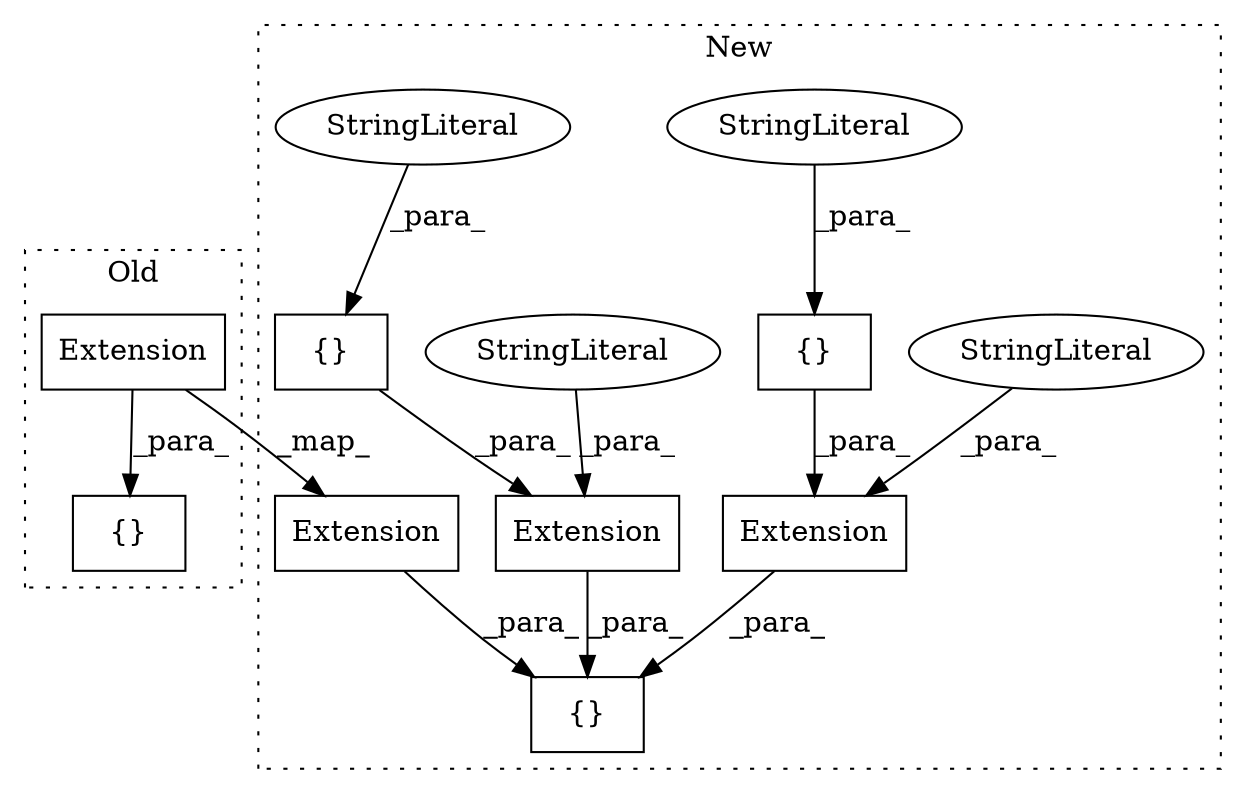 digraph G {
subgraph cluster0 {
1 [label="Extension" a="32" s="941,1105" l="10,1" shape="box"];
3 [label="{}" a="4" s="940,1106" l="1,1" shape="box"];
label = "Old";
style="dotted";
}
subgraph cluster1 {
2 [label="Extension" a="32" s="1405,1569" l="10,1" shape="box"];
4 [label="{}" a="4" s="1404,1806" l="1,1" shape="box"];
5 [label="Extension" a="32" s="1722,1805" l="10,1" shape="box"];
6 [label="{}" a="4" s="1772,1804" l="1,1" shape="box"];
7 [label="StringLiteral" a="45" s="1732" l="27" shape="ellipse"];
8 [label="StringLiteral" a="45" s="1773" l="31" shape="ellipse"];
9 [label="Extension" a="32" s="1571,1720" l="10,1" shape="box"];
10 [label="{}" a="4" s="1624,1662" l="1,1" shape="box"];
11 [label="StringLiteral" a="45" s="1581" l="30" shape="ellipse"];
12 [label="StringLiteral" a="45" s="1625" l="37" shape="ellipse"];
label = "New";
style="dotted";
}
1 -> 2 [label="_map_"];
1 -> 3 [label="_para_"];
2 -> 4 [label="_para_"];
5 -> 4 [label="_para_"];
6 -> 5 [label="_para_"];
7 -> 5 [label="_para_"];
8 -> 6 [label="_para_"];
9 -> 4 [label="_para_"];
10 -> 9 [label="_para_"];
11 -> 9 [label="_para_"];
12 -> 10 [label="_para_"];
}
